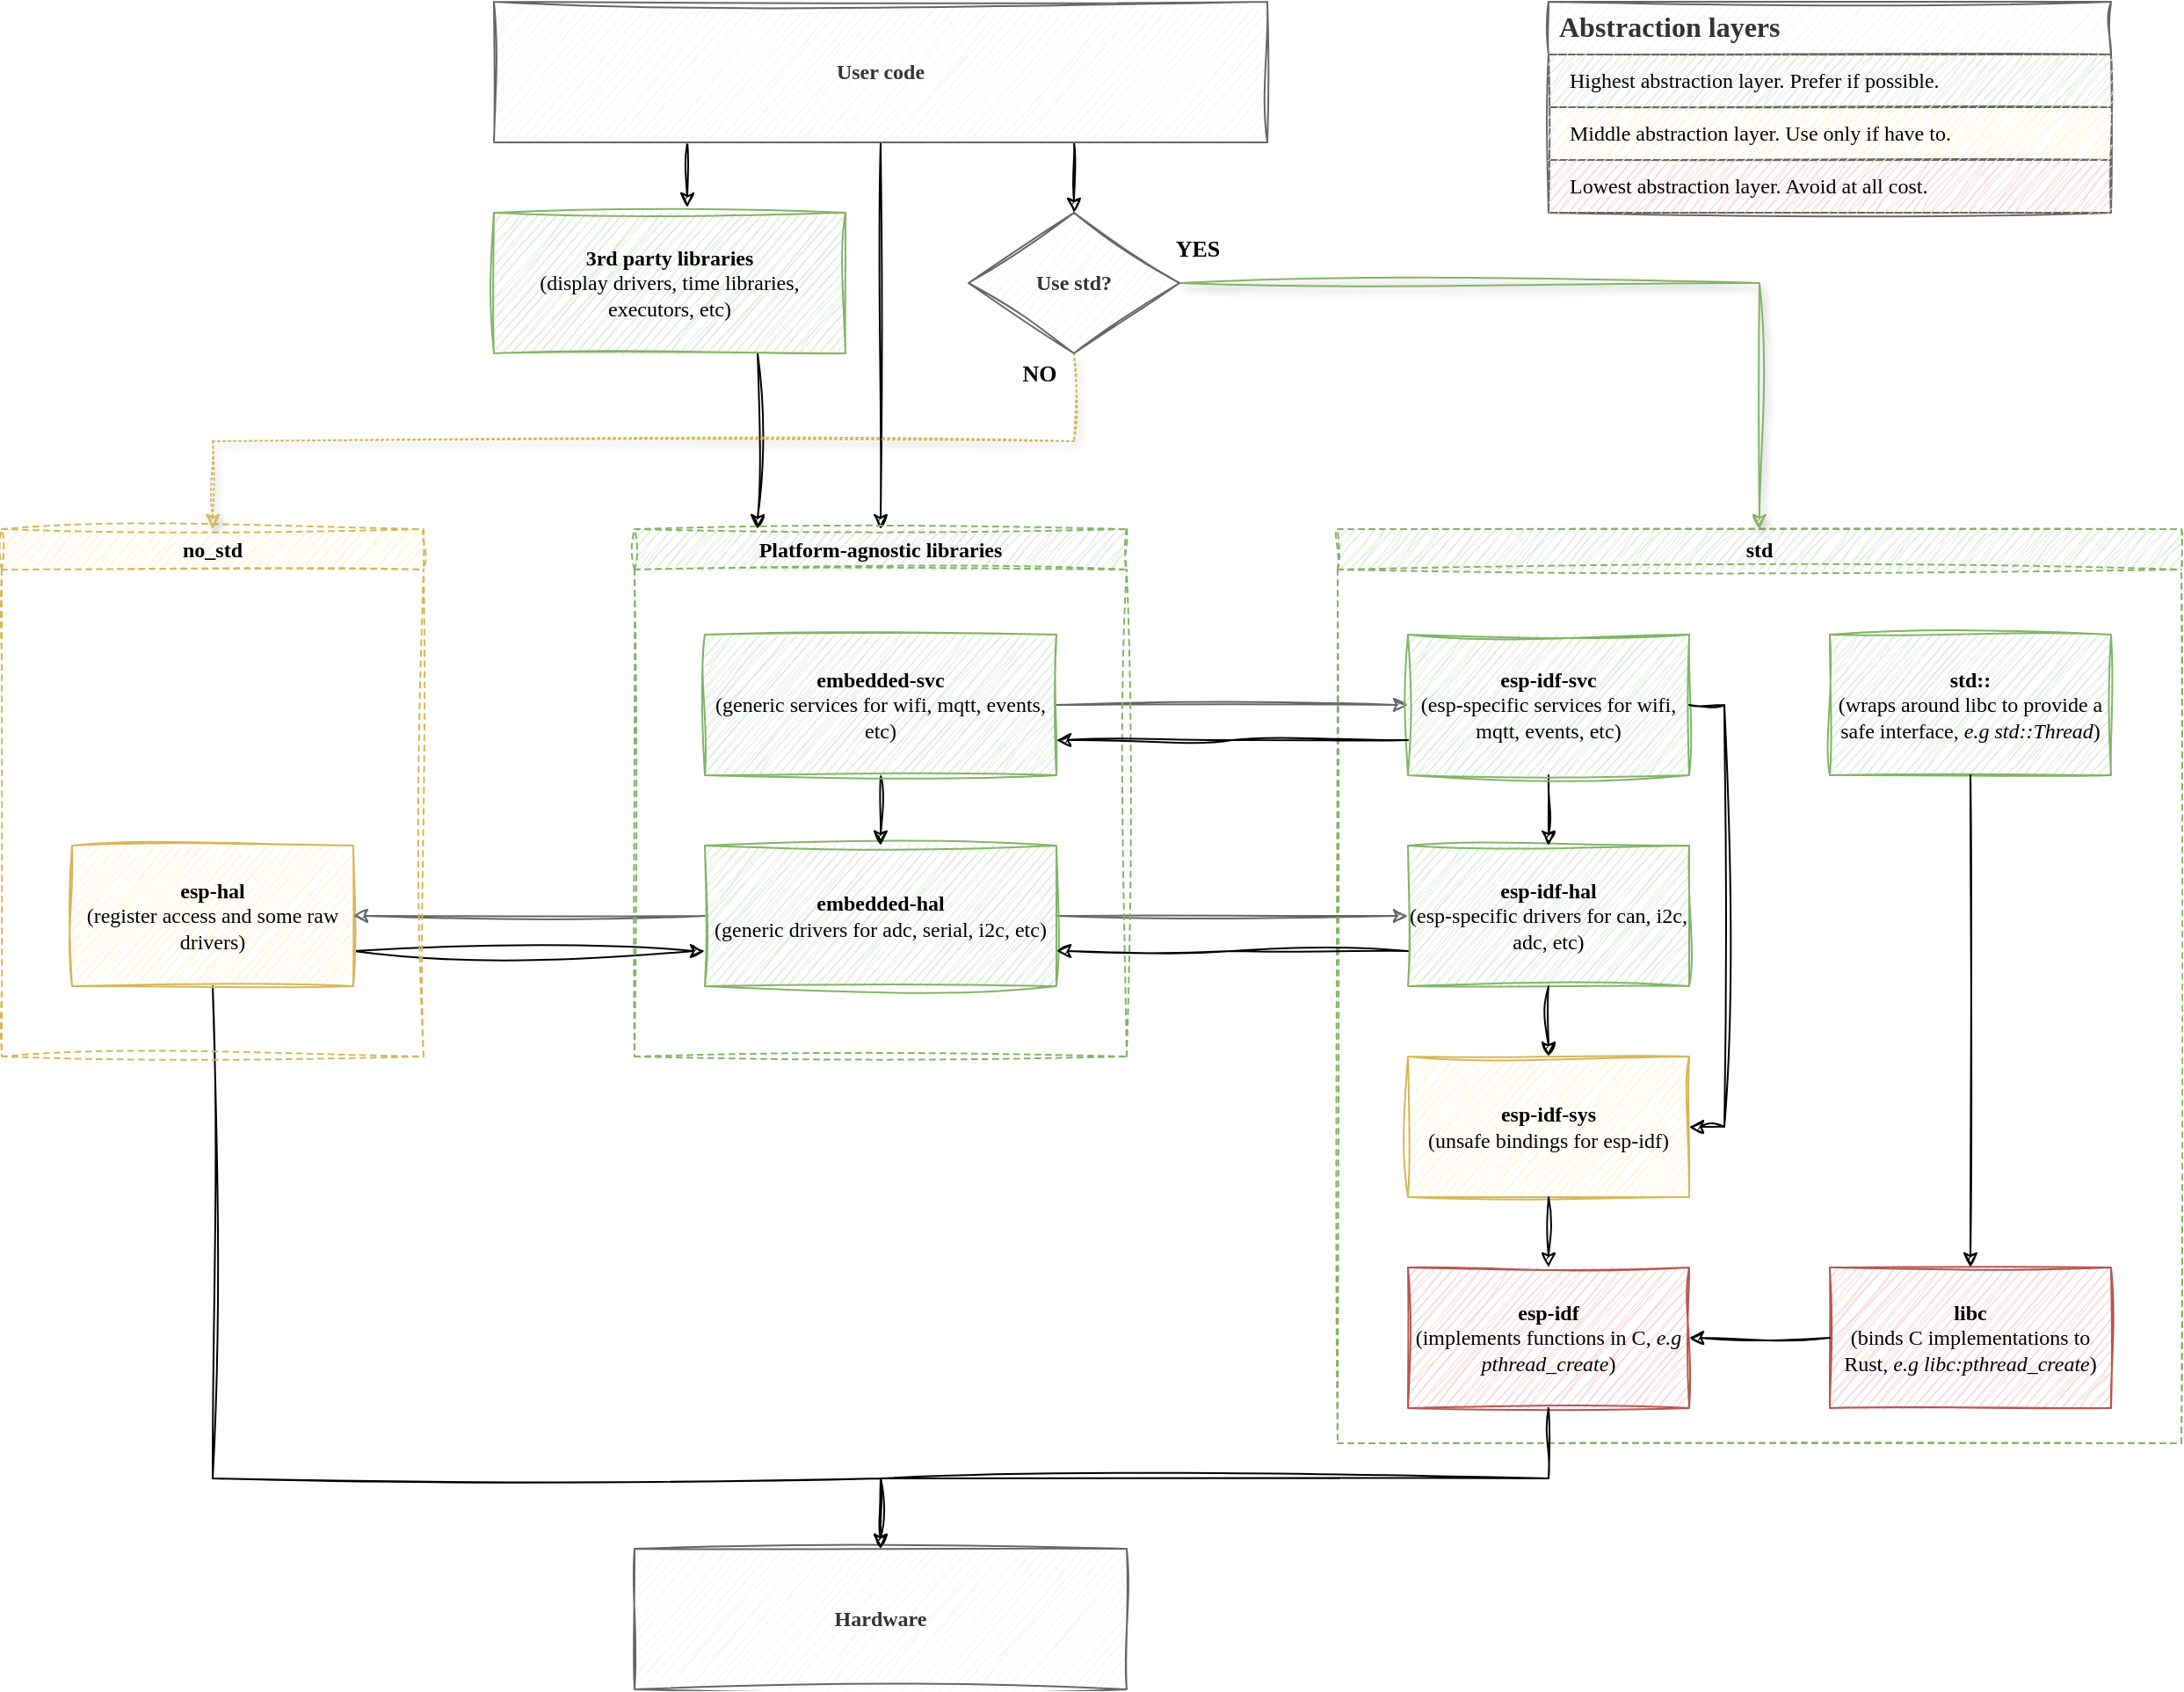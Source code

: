 <mxfile version="21.6.5" type="github">
  <diagram name="Page-1" id="BE7LMMyOL1zGE-bUNsX2">
    <mxGraphModel dx="1352" dy="1904" grid="1" gridSize="10" guides="1" tooltips="1" connect="1" arrows="1" fold="1" page="1" pageScale="1" pageWidth="850" pageHeight="1100" math="0" shadow="0">
      <root>
        <mxCell id="0" />
        <mxCell id="1" parent="0" />
        <mxCell id="BpfPi14BXrFsf2JG1Bc_-28" style="edgeStyle=orthogonalEdgeStyle;rounded=0;orthogonalLoop=1;jettySize=auto;html=1;exitX=0.5;exitY=1;exitDx=0;exitDy=0;sketch=1;curveFitting=1;jiggle=2;fontFamily=Verdana;" parent="1" source="70zgzVlWEoCHP62ZSl0--1" target="70zgzVlWEoCHP62ZSl0--7" edge="1">
          <mxGeometry relative="1" as="geometry">
            <Array as="points">
              <mxPoint x="160" y="640" />
              <mxPoint x="540" y="640" />
            </Array>
          </mxGeometry>
        </mxCell>
        <mxCell id="CCQM8IHTCG3PAj9FGBDJ-5" style="edgeStyle=orthogonalEdgeStyle;rounded=0;orthogonalLoop=1;jettySize=auto;html=1;exitX=1;exitY=0.75;exitDx=0;exitDy=0;entryX=0;entryY=0.75;entryDx=0;entryDy=0;sketch=1;curveFitting=1;jiggle=2;" parent="1" edge="1">
          <mxGeometry relative="1" as="geometry">
            <mxPoint x="240" y="340" as="sourcePoint" />
            <mxPoint x="440" y="340" as="targetPoint" />
          </mxGeometry>
        </mxCell>
        <mxCell id="70zgzVlWEoCHP62ZSl0--1" value="&lt;b&gt;esp-hal&lt;/b&gt;&lt;br&gt;(register access and some raw drivers)" style="rounded=0;whiteSpace=wrap;html=1;fillColor=#fff2cc;strokeColor=#d6b656;sketch=1;curveFitting=1;jiggle=2;fontFamily=Verdana;" parent="1" vertex="1">
          <mxGeometry x="80" y="280" width="160" height="80" as="geometry" />
        </mxCell>
        <mxCell id="70zgzVlWEoCHP62ZSl0--7" value="&lt;b&gt;Hardware&lt;/b&gt;" style="whiteSpace=wrap;html=1;rounded=0;fillColor=#f5f5f5;strokeColor=#666666;fontColor=#333333;sketch=1;curveFitting=1;jiggle=2;fontFamily=Verdana;" parent="1" vertex="1">
          <mxGeometry x="400" y="680" width="280" height="80" as="geometry" />
        </mxCell>
        <mxCell id="BpfPi14BXrFsf2JG1Bc_-45" style="edgeStyle=orthogonalEdgeStyle;rounded=0;orthogonalLoop=1;jettySize=auto;html=1;exitX=0.75;exitY=1;exitDx=0;exitDy=0;entryX=0.25;entryY=0;entryDx=0;entryDy=0;sketch=1;curveFitting=1;jiggle=2;fontFamily=Verdana;" parent="1" source="70zgzVlWEoCHP62ZSl0--10" target="70zgzVlWEoCHP62ZSl0--49" edge="1">
          <mxGeometry relative="1" as="geometry" />
        </mxCell>
        <mxCell id="70zgzVlWEoCHP62ZSl0--10" value="&lt;b&gt;3rd party libraries&lt;br&gt;&lt;/b&gt;(display drivers, time libraries, executors, etc)" style="whiteSpace=wrap;html=1;fillColor=#d5e8d4;strokeColor=#82b366;sketch=1;curveFitting=1;jiggle=2;fontFamily=Verdana;" parent="1" vertex="1">
          <mxGeometry x="320" y="-80" width="200" height="80" as="geometry" />
        </mxCell>
        <mxCell id="BpfPi14BXrFsf2JG1Bc_-18" style="edgeStyle=orthogonalEdgeStyle;rounded=0;orthogonalLoop=1;jettySize=auto;html=1;exitX=1;exitY=0.5;exitDx=0;exitDy=0;entryX=0;entryY=0.5;entryDx=0;entryDy=0;sketch=1;curveFitting=1;jiggle=2;fillColor=#f5f5f5;strokeColor=#666666;fontFamily=Verdana;" parent="1" source="70zgzVlWEoCHP62ZSl0--17" target="70zgzVlWEoCHP62ZSl0--2" edge="1">
          <mxGeometry relative="1" as="geometry" />
        </mxCell>
        <mxCell id="BpfPi14BXrFsf2JG1Bc_-19" style="edgeStyle=orthogonalEdgeStyle;rounded=0;orthogonalLoop=1;jettySize=auto;html=1;exitX=0;exitY=0.5;exitDx=0;exitDy=0;entryX=1;entryY=0.5;entryDx=0;entryDy=0;sketch=1;curveFitting=1;jiggle=2;fillColor=#f5f5f5;strokeColor=#666666;fontFamily=Verdana;" parent="1" source="70zgzVlWEoCHP62ZSl0--17" target="70zgzVlWEoCHP62ZSl0--1" edge="1">
          <mxGeometry relative="1" as="geometry" />
        </mxCell>
        <mxCell id="70zgzVlWEoCHP62ZSl0--17" value="&lt;b&gt;embedded-hal&lt;/b&gt;&lt;br&gt;(generic drivers for adc, serial, i2c, etc)" style="whiteSpace=wrap;html=1;rounded=0;fillColor=#d5e8d4;strokeColor=#82b366;sketch=1;curveFitting=1;jiggle=2;fontFamily=Verdana;" parent="1" vertex="1">
          <mxGeometry x="440" y="280" width="200" height="80" as="geometry" />
        </mxCell>
        <mxCell id="BpfPi14BXrFsf2JG1Bc_-21" style="edgeStyle=orthogonalEdgeStyle;rounded=0;orthogonalLoop=1;jettySize=auto;html=1;exitX=1;exitY=0.5;exitDx=0;exitDy=0;entryX=0;entryY=0.5;entryDx=0;entryDy=0;sketch=1;curveFitting=1;jiggle=2;fillColor=#f5f5f5;strokeColor=#666666;fontFamily=Verdana;" parent="1" source="70zgzVlWEoCHP62ZSl0--19" target="70zgzVlWEoCHP62ZSl0--20" edge="1">
          <mxGeometry relative="1" as="geometry" />
        </mxCell>
        <mxCell id="BpfPi14BXrFsf2JG1Bc_-52" style="edgeStyle=orthogonalEdgeStyle;rounded=0;orthogonalLoop=1;jettySize=auto;html=1;exitX=0.5;exitY=1;exitDx=0;exitDy=0;entryX=0.5;entryY=0;entryDx=0;entryDy=0;sketch=1;curveFitting=1;jiggle=2;fontFamily=Verdana;" parent="1" source="70zgzVlWEoCHP62ZSl0--19" target="70zgzVlWEoCHP62ZSl0--17" edge="1">
          <mxGeometry relative="1" as="geometry" />
        </mxCell>
        <mxCell id="70zgzVlWEoCHP62ZSl0--19" value="&lt;b&gt;embedded-svc&lt;/b&gt;&lt;br&gt;(generic services for wifi, mqtt, events, etc)" style="whiteSpace=wrap;html=1;fillColor=#d5e8d4;strokeColor=#82b366;sketch=1;curveFitting=1;jiggle=2;fontFamily=Verdana;" parent="1" vertex="1">
          <mxGeometry x="440" y="160" width="200" height="80" as="geometry" />
        </mxCell>
        <mxCell id="BpfPi14BXrFsf2JG1Bc_-39" style="edgeStyle=orthogonalEdgeStyle;rounded=0;orthogonalLoop=1;jettySize=auto;html=1;exitX=0.25;exitY=1;exitDx=0;exitDy=0;entryX=0.55;entryY=-0.037;entryDx=0;entryDy=0;entryPerimeter=0;sketch=1;curveFitting=1;jiggle=2;fontFamily=Verdana;" parent="1" source="70zgzVlWEoCHP62ZSl0--38" target="70zgzVlWEoCHP62ZSl0--10" edge="1">
          <mxGeometry relative="1" as="geometry" />
        </mxCell>
        <mxCell id="BpfPi14BXrFsf2JG1Bc_-40" style="edgeStyle=orthogonalEdgeStyle;rounded=0;orthogonalLoop=1;jettySize=auto;html=1;exitX=0.5;exitY=1;exitDx=0;exitDy=0;entryX=0.5;entryY=0;entryDx=0;entryDy=0;sketch=1;curveFitting=1;jiggle=2;fontFamily=Verdana;" parent="1" source="70zgzVlWEoCHP62ZSl0--38" target="70zgzVlWEoCHP62ZSl0--49" edge="1">
          <mxGeometry relative="1" as="geometry" />
        </mxCell>
        <mxCell id="BpfPi14BXrFsf2JG1Bc_-49" style="edgeStyle=orthogonalEdgeStyle;rounded=0;orthogonalLoop=1;jettySize=auto;html=1;exitX=0.75;exitY=1;exitDx=0;exitDy=0;entryX=0.5;entryY=0;entryDx=0;entryDy=0;sketch=1;curveFitting=1;jiggle=2;fontFamily=Verdana;" parent="1" source="70zgzVlWEoCHP62ZSl0--38" target="BpfPi14BXrFsf2JG1Bc_-41" edge="1">
          <mxGeometry relative="1" as="geometry" />
        </mxCell>
        <mxCell id="70zgzVlWEoCHP62ZSl0--38" value="&lt;b&gt;User code&lt;/b&gt;" style="whiteSpace=wrap;html=1;fillColor=#f5f5f5;strokeColor=#666666;fontColor=#333333;sketch=1;curveFitting=1;jiggle=2;fontFamily=Verdana;" parent="1" vertex="1">
          <mxGeometry x="320" y="-200" width="440" height="80" as="geometry" />
        </mxCell>
        <mxCell id="70zgzVlWEoCHP62ZSl0--49" value="Platform-agnostic libraries" style="swimlane;whiteSpace=wrap;html=1;dashed=1;fillColor=#d5e8d4;strokeColor=#82b366;sketch=1;curveFitting=1;jiggle=2;fontFamily=Verdana;" parent="1" vertex="1">
          <mxGeometry x="400" y="100" width="280" height="300" as="geometry" />
        </mxCell>
        <mxCell id="70zgzVlWEoCHP62ZSl0--51" value="no_std" style="swimlane;whiteSpace=wrap;html=1;dashed=1;fillColor=#fff2cc;strokeColor=#d6b656;sketch=1;curveFitting=1;jiggle=2;shadow=0;fontFamily=Verdana;" parent="1" vertex="1">
          <mxGeometry x="40" y="100" width="240" height="300" as="geometry" />
        </mxCell>
        <mxCell id="70zgzVlWEoCHP62ZSl0--53" value="std" style="swimlane;whiteSpace=wrap;html=1;dashed=1;fillColor=#d5e8d4;strokeColor=#82b366;glass=0;shadow=0;sketch=1;curveFitting=1;jiggle=2;fontFamily=Verdana;" parent="1" vertex="1">
          <mxGeometry x="800" y="100" width="480" height="520" as="geometry" />
        </mxCell>
        <mxCell id="70zgzVlWEoCHP62ZSl0--2" value="&lt;b&gt;esp-idf-hal&lt;br&gt;&lt;/b&gt;(esp-specific drivers for can, i2c, adc, etc)" style="whiteSpace=wrap;html=1;fillColor=#d5e8d4;strokeColor=#82b366;sketch=1;curveFitting=1;jiggle=2;fontFamily=Verdana;" parent="70zgzVlWEoCHP62ZSl0--53" vertex="1">
          <mxGeometry x="40" y="180" width="160" height="80" as="geometry" />
        </mxCell>
        <mxCell id="70zgzVlWEoCHP62ZSl0--40" style="edgeStyle=orthogonalEdgeStyle;rounded=0;orthogonalLoop=1;jettySize=auto;html=1;exitX=0.5;exitY=1;exitDx=0;exitDy=0;entryX=0.5;entryY=0;entryDx=0;entryDy=0;sketch=1;curveFitting=1;jiggle=2;fontFamily=Verdana;" parent="70zgzVlWEoCHP62ZSl0--53" source="70zgzVlWEoCHP62ZSl0--20" target="70zgzVlWEoCHP62ZSl0--2" edge="1">
          <mxGeometry relative="1" as="geometry" />
        </mxCell>
        <mxCell id="70zgzVlWEoCHP62ZSl0--20" value="&lt;b&gt;esp-idf-svc&lt;/b&gt;&lt;br&gt;(esp-specific services for wifi, mqtt, events, etc)" style="whiteSpace=wrap;html=1;fillColor=#d5e8d4;strokeColor=#82b366;sketch=1;curveFitting=1;jiggle=2;fontFamily=Verdana;" parent="70zgzVlWEoCHP62ZSl0--53" vertex="1">
          <mxGeometry x="40" y="60" width="160" height="80" as="geometry" />
        </mxCell>
        <mxCell id="70zgzVlWEoCHP62ZSl0--3" value="&lt;b&gt;esp-idf-sys&lt;br&gt;&lt;/b&gt;(unsafe bindings for esp-idf)" style="whiteSpace=wrap;html=1;fillColor=#fff2cc;strokeColor=#d6b656;sketch=1;curveFitting=1;jiggle=2;fontFamily=Verdana;" parent="70zgzVlWEoCHP62ZSl0--53" vertex="1">
          <mxGeometry x="40" y="300" width="160" height="80" as="geometry" />
        </mxCell>
        <mxCell id="70zgzVlWEoCHP62ZSl0--4" value="" style="edgeStyle=orthogonalEdgeStyle;rounded=0;orthogonalLoop=1;jettySize=auto;html=1;sketch=1;curveFitting=1;jiggle=2;fontFamily=Verdana;" parent="70zgzVlWEoCHP62ZSl0--53" source="70zgzVlWEoCHP62ZSl0--2" target="70zgzVlWEoCHP62ZSl0--3" edge="1">
          <mxGeometry relative="1" as="geometry" />
        </mxCell>
        <mxCell id="70zgzVlWEoCHP62ZSl0--39" style="edgeStyle=orthogonalEdgeStyle;rounded=0;orthogonalLoop=1;jettySize=auto;html=1;exitX=1;exitY=0.5;exitDx=0;exitDy=0;entryX=1;entryY=0.5;entryDx=0;entryDy=0;sketch=1;curveFitting=1;jiggle=2;fontFamily=Verdana;" parent="70zgzVlWEoCHP62ZSl0--53" source="70zgzVlWEoCHP62ZSl0--20" target="70zgzVlWEoCHP62ZSl0--3" edge="1">
          <mxGeometry relative="1" as="geometry" />
        </mxCell>
        <mxCell id="70zgzVlWEoCHP62ZSl0--5" value="&lt;b&gt;esp-idf&lt;/b&gt;&lt;br&gt;(implements functions in C,&lt;i&gt; e.g pthread_create&lt;/i&gt;)" style="whiteSpace=wrap;html=1;fillColor=#f8cecc;strokeColor=#b85450;sketch=1;curveFitting=1;jiggle=2;fontFamily=Verdana;" parent="70zgzVlWEoCHP62ZSl0--53" vertex="1">
          <mxGeometry x="40" y="420" width="160" height="80" as="geometry" />
        </mxCell>
        <mxCell id="70zgzVlWEoCHP62ZSl0--14" style="edgeStyle=orthogonalEdgeStyle;rounded=0;orthogonalLoop=1;jettySize=auto;html=1;exitX=0.5;exitY=1;exitDx=0;exitDy=0;entryX=0.5;entryY=0;entryDx=0;entryDy=0;sketch=1;curveFitting=1;jiggle=2;fontFamily=Verdana;" parent="70zgzVlWEoCHP62ZSl0--53" source="70zgzVlWEoCHP62ZSl0--3" target="70zgzVlWEoCHP62ZSl0--5" edge="1">
          <mxGeometry relative="1" as="geometry" />
        </mxCell>
        <mxCell id="BpfPi14BXrFsf2JG1Bc_-10" value="&lt;b&gt;std::&lt;/b&gt;&lt;br&gt;(wraps around libc to provide a safe interface, &lt;i&gt;e.g std::Thread&lt;/i&gt;)" style="whiteSpace=wrap;html=1;fillColor=#d5e8d4;strokeColor=#82b366;sketch=1;curveFitting=1;jiggle=2;fontFamily=Verdana;" parent="70zgzVlWEoCHP62ZSl0--53" vertex="1">
          <mxGeometry x="280" y="60" width="160" height="80" as="geometry" />
        </mxCell>
        <mxCell id="BpfPi14BXrFsf2JG1Bc_-8" value="&lt;b&gt;libc&lt;/b&gt;&lt;br&gt;(binds C implementations to Rust,&lt;i&gt; e.g libc:pthread_create&lt;/i&gt;)" style="whiteSpace=wrap;html=1;fillColor=#f8cecc;strokeColor=#b85450;sketch=1;curveFitting=1;jiggle=2;fontFamily=Verdana;" parent="70zgzVlWEoCHP62ZSl0--53" vertex="1">
          <mxGeometry x="280" y="420" width="160" height="80" as="geometry" />
        </mxCell>
        <mxCell id="BpfPi14BXrFsf2JG1Bc_-12" style="edgeStyle=orthogonalEdgeStyle;rounded=0;orthogonalLoop=1;jettySize=auto;html=1;exitX=0.5;exitY=1;exitDx=0;exitDy=0;entryX=0.5;entryY=0;entryDx=0;entryDy=0;sketch=1;curveFitting=1;jiggle=2;shadow=0;fontFamily=Verdana;" parent="70zgzVlWEoCHP62ZSl0--53" source="BpfPi14BXrFsf2JG1Bc_-10" target="BpfPi14BXrFsf2JG1Bc_-8" edge="1">
          <mxGeometry relative="1" as="geometry" />
        </mxCell>
        <mxCell id="BpfPi14BXrFsf2JG1Bc_-13" style="edgeStyle=orthogonalEdgeStyle;rounded=0;orthogonalLoop=1;jettySize=auto;html=1;exitX=0;exitY=0.5;exitDx=0;exitDy=0;entryX=1;entryY=0.5;entryDx=0;entryDy=0;sketch=1;curveFitting=1;jiggle=2;fontFamily=Verdana;" parent="70zgzVlWEoCHP62ZSl0--53" source="BpfPi14BXrFsf2JG1Bc_-8" target="70zgzVlWEoCHP62ZSl0--5" edge="1">
          <mxGeometry relative="1" as="geometry" />
        </mxCell>
        <mxCell id="BpfPi14BXrFsf2JG1Bc_-27" style="edgeStyle=orthogonalEdgeStyle;rounded=0;orthogonalLoop=1;jettySize=auto;html=1;exitX=0.5;exitY=1;exitDx=0;exitDy=0;entryX=0.5;entryY=0;entryDx=0;entryDy=0;sketch=1;curveFitting=1;jiggle=2;fontFamily=Verdana;" parent="1" source="70zgzVlWEoCHP62ZSl0--5" target="70zgzVlWEoCHP62ZSl0--7" edge="1">
          <mxGeometry relative="1" as="geometry" />
        </mxCell>
        <mxCell id="BpfPi14BXrFsf2JG1Bc_-43" style="edgeStyle=orthogonalEdgeStyle;rounded=0;orthogonalLoop=1;jettySize=auto;html=1;exitX=1;exitY=0.5;exitDx=0;exitDy=0;entryX=0.5;entryY=0;entryDx=0;entryDy=0;fillColor=#d5e8d4;strokeColor=#82b366;sketch=1;curveFitting=1;jiggle=2;shadow=1;fontFamily=Verdana;" parent="1" source="BpfPi14BXrFsf2JG1Bc_-41" target="70zgzVlWEoCHP62ZSl0--53" edge="1">
          <mxGeometry relative="1" as="geometry" />
        </mxCell>
        <mxCell id="BpfPi14BXrFsf2JG1Bc_-46" value="YES" style="edgeLabel;html=1;align=center;verticalAlign=middle;resizable=0;points=[];labelBorderColor=none;fontSize=13;labelBackgroundColor=none;fontStyle=1;fontFamily=Comic Sans MS;" parent="BpfPi14BXrFsf2JG1Bc_-43" vertex="1" connectable="0">
          <mxGeometry x="-0.819" y="1" relative="1" as="geometry">
            <mxPoint x="-33" y="-19" as="offset" />
          </mxGeometry>
        </mxCell>
        <mxCell id="BpfPi14BXrFsf2JG1Bc_-50" style="edgeStyle=orthogonalEdgeStyle;rounded=0;orthogonalLoop=1;jettySize=auto;html=1;exitX=0.5;exitY=1;exitDx=0;exitDy=0;entryX=0.5;entryY=0;entryDx=0;entryDy=0;dashed=1;dashPattern=1 2;sketch=1;curveFitting=1;jiggle=2;fillColor=#fff2cc;strokeColor=#d6b656;shadow=1;fontFamily=Verdana;" parent="1" source="BpfPi14BXrFsf2JG1Bc_-41" target="70zgzVlWEoCHP62ZSl0--51" edge="1">
          <mxGeometry relative="1" as="geometry">
            <Array as="points">
              <mxPoint x="650" y="50" />
              <mxPoint x="160" y="50" />
            </Array>
          </mxGeometry>
        </mxCell>
        <mxCell id="BpfPi14BXrFsf2JG1Bc_-51" value="NO" style="edgeLabel;html=1;align=center;verticalAlign=middle;resizable=0;points=[];fontSize=13;labelBorderColor=none;labelBackgroundColor=none;fontStyle=1;fontFamily=Comic Sans MS;" parent="BpfPi14BXrFsf2JG1Bc_-50" vertex="1" connectable="0">
          <mxGeometry x="-0.941" y="-2" relative="1" as="geometry">
            <mxPoint x="-18" y="-7" as="offset" />
          </mxGeometry>
        </mxCell>
        <mxCell id="BpfPi14BXrFsf2JG1Bc_-41" value="&lt;b&gt;Use std?&lt;/b&gt;" style="rhombus;whiteSpace=wrap;html=1;fillColor=#f5f5f5;strokeColor=#666666;fontColor=#333333;sketch=1;curveFitting=1;jiggle=2;fontFamily=Verdana;" parent="1" vertex="1">
          <mxGeometry x="590" y="-80" width="120" height="80" as="geometry" />
        </mxCell>
        <mxCell id="BpfPi14BXrFsf2JG1Bc_-54" value="Abstraction layers" style="shape=table;startSize=30;container=1;collapsible=0;childLayout=tableLayout;fontSize=16;align=left;verticalAlign=top;fillColor=#f5f5f5;strokeColor=#666666;fontColor=#333333;fontStyle=1;spacingLeft=6;spacing=0;resizable=0;sketch=1;curveFitting=1;jiggle=2;fontFamily=Verdana;" parent="1" vertex="1">
          <mxGeometry x="920" y="-200" width="320" height="120" as="geometry" />
        </mxCell>
        <mxCell id="BpfPi14BXrFsf2JG1Bc_-57" value="" style="shape=tableRow;horizontal=0;startSize=0;swimlaneHead=0;swimlaneBody=0;strokeColor=inherit;top=0;left=0;bottom=0;right=0;collapsible=0;dropTarget=0;fillColor=none;points=[[0,0.5],[1,0.5]];portConstraint=eastwest;fontSize=12;fontFamily=Verdana;" parent="BpfPi14BXrFsf2JG1Bc_-54" vertex="1">
          <mxGeometry y="30" width="320" height="30" as="geometry" />
        </mxCell>
        <mxCell id="BpfPi14BXrFsf2JG1Bc_-58" value="Highest abstraction layer. Prefer if possible." style="shape=partialRectangle;html=1;whiteSpace=wrap;connectable=0;strokeColor=#82b366;overflow=hidden;fillColor=#d5e8d4;top=0;left=0;bottom=0;right=0;pointerEvents=1;fontSize=12;align=left;spacingLeft=10;spacingRight=4;sketch=1;curveFitting=1;jiggle=2;fontFamily=Verdana;" parent="BpfPi14BXrFsf2JG1Bc_-57" vertex="1">
          <mxGeometry width="320" height="30" as="geometry">
            <mxRectangle width="320" height="30" as="alternateBounds" />
          </mxGeometry>
        </mxCell>
        <mxCell id="BpfPi14BXrFsf2JG1Bc_-59" value="" style="shape=tableRow;horizontal=0;startSize=0;swimlaneHead=0;swimlaneBody=0;strokeColor=inherit;top=0;left=0;bottom=0;right=0;collapsible=0;dropTarget=0;fillColor=none;points=[[0,0.5],[1,0.5]];portConstraint=eastwest;fontSize=12;fontFamily=Verdana;" parent="BpfPi14BXrFsf2JG1Bc_-54" vertex="1">
          <mxGeometry y="60" width="320" height="30" as="geometry" />
        </mxCell>
        <mxCell id="BpfPi14BXrFsf2JG1Bc_-60" value="Middle abstraction layer. Use only if have to." style="shape=partialRectangle;html=1;whiteSpace=wrap;connectable=0;strokeColor=#d6b656;overflow=hidden;fillColor=#fff2cc;top=0;left=0;bottom=0;right=0;pointerEvents=1;fontSize=12;align=left;spacingLeft=10;spacingRight=4;sketch=1;curveFitting=1;jiggle=2;fontFamily=Verdana;" parent="BpfPi14BXrFsf2JG1Bc_-59" vertex="1">
          <mxGeometry width="320" height="30" as="geometry">
            <mxRectangle width="320" height="30" as="alternateBounds" />
          </mxGeometry>
        </mxCell>
        <mxCell id="BpfPi14BXrFsf2JG1Bc_-61" value="" style="shape=tableRow;horizontal=0;startSize=0;swimlaneHead=0;swimlaneBody=0;strokeColor=inherit;top=0;left=0;bottom=0;right=0;collapsible=0;dropTarget=0;fillColor=none;points=[[0,0.5],[1,0.5]];portConstraint=eastwest;fontSize=12;fontFamily=Verdana;" parent="BpfPi14BXrFsf2JG1Bc_-54" vertex="1">
          <mxGeometry y="90" width="320" height="30" as="geometry" />
        </mxCell>
        <mxCell id="BpfPi14BXrFsf2JG1Bc_-62" value="Lowest abstraction layer. Avoid at all cost." style="shape=partialRectangle;html=1;whiteSpace=wrap;connectable=0;strokeColor=#b85450;overflow=hidden;fillColor=#f8cecc;top=0;left=0;bottom=0;right=0;pointerEvents=1;fontSize=12;align=left;spacingLeft=10;spacingRight=4;sketch=1;curveFitting=1;jiggle=2;fontFamily=Verdana;" parent="BpfPi14BXrFsf2JG1Bc_-61" vertex="1">
          <mxGeometry width="320" height="30" as="geometry">
            <mxRectangle width="320" height="30" as="alternateBounds" />
          </mxGeometry>
        </mxCell>
        <mxCell id="CCQM8IHTCG3PAj9FGBDJ-2" style="edgeStyle=orthogonalEdgeStyle;rounded=0;orthogonalLoop=1;jettySize=auto;html=1;exitX=0;exitY=0.75;exitDx=0;exitDy=0;entryX=1;entryY=0.75;entryDx=0;entryDy=0;sketch=1;curveFitting=1;jiggle=2;" parent="1" source="70zgzVlWEoCHP62ZSl0--20" target="70zgzVlWEoCHP62ZSl0--19" edge="1">
          <mxGeometry relative="1" as="geometry">
            <Array as="points">
              <mxPoint x="740" y="220" />
              <mxPoint x="740" y="220" />
            </Array>
          </mxGeometry>
        </mxCell>
        <mxCell id="CCQM8IHTCG3PAj9FGBDJ-4" style="edgeStyle=orthogonalEdgeStyle;rounded=0;orthogonalLoop=1;jettySize=auto;html=1;exitX=0;exitY=0.75;exitDx=0;exitDy=0;entryX=1;entryY=0.75;entryDx=0;entryDy=0;sketch=1;curveFitting=1;jiggle=2;" parent="1" source="70zgzVlWEoCHP62ZSl0--2" target="70zgzVlWEoCHP62ZSl0--17" edge="1">
          <mxGeometry relative="1" as="geometry">
            <Array as="points">
              <mxPoint x="740" y="340" />
              <mxPoint x="740" y="340" />
            </Array>
          </mxGeometry>
        </mxCell>
      </root>
    </mxGraphModel>
  </diagram>
</mxfile>
